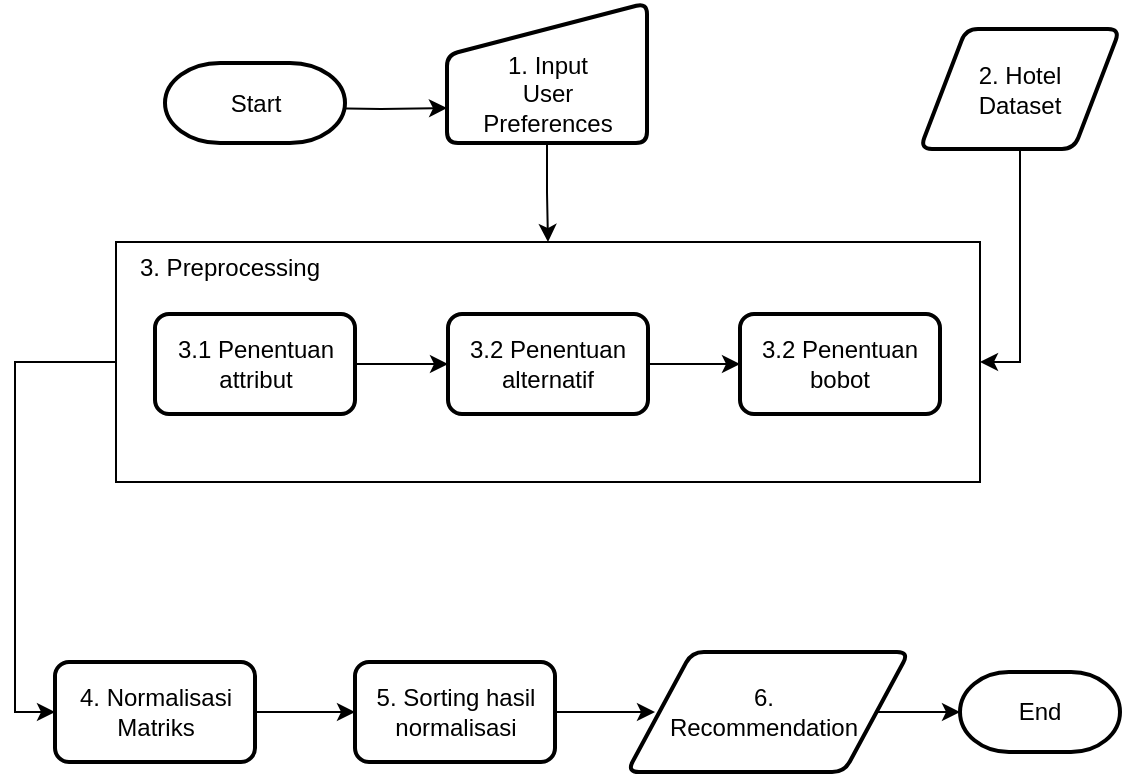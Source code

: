 <mxfile version="12.0.2" type="device" pages="1"><diagram id="_HTwfCt-k0bf89M6_Olr" name="Page-1"><mxGraphModel dx="1889" dy="1009" grid="1" gridSize="10" guides="1" tooltips="1" connect="1" arrows="1" fold="1" page="1" pageScale="1" pageWidth="850" pageHeight="1100" math="0" shadow="0"><root><mxCell id="0"/><mxCell id="1" parent="0"/><mxCell id="EcDlt1H9n26n1n2O9RGG-8" style="edgeStyle=orthogonalEdgeStyle;rounded=0;orthogonalLoop=1;jettySize=auto;html=1;entryX=0;entryY=0.75;entryDx=0;entryDy=0;" parent="1" target="CSc8-pLUoXkaMCVOCT46-2" edge="1"><mxGeometry relative="1" as="geometry"><mxPoint x="394" y="270.5" as="targetPoint"/><mxPoint x="276.5" y="293" as="sourcePoint"/></mxGeometry></mxCell><mxCell id="CSc8-pLUoXkaMCVOCT46-1" value="Start" style="strokeWidth=2;html=1;shape=mxgraph.flowchart.terminator;whiteSpace=wrap;" parent="1" vertex="1"><mxGeometry x="202.5" y="270.5" width="90" height="40" as="geometry"/></mxCell><mxCell id="EcDlt1H9n26n1n2O9RGG-14" style="edgeStyle=orthogonalEdgeStyle;rounded=0;orthogonalLoop=1;jettySize=auto;html=1;" parent="1" source="CSc8-pLUoXkaMCVOCT46-11" edge="1"><mxGeometry relative="1" as="geometry"><mxPoint x="447.5" y="595" as="targetPoint"/></mxGeometry></mxCell><mxCell id="CSc8-pLUoXkaMCVOCT46-11" value="5. Sorting hasil normalisasi" style="rounded=1;whiteSpace=wrap;html=1;absoluteArcSize=1;arcSize=14;strokeWidth=2;" parent="1" vertex="1"><mxGeometry x="297.5" y="570" width="100" height="50" as="geometry"/></mxCell><mxCell id="CSc8-pLUoXkaMCVOCT46-16" value="End" style="strokeWidth=2;html=1;shape=mxgraph.flowchart.terminator;whiteSpace=wrap;" parent="1" vertex="1"><mxGeometry x="600" y="575" width="80" height="40" as="geometry"/></mxCell><mxCell id="EcDlt1H9n26n1n2O9RGG-5" value="" style="group" parent="1" vertex="1" connectable="0"><mxGeometry x="343.5" y="250.5" width="100" height="60" as="geometry"/></mxCell><mxCell id="CSc8-pLUoXkaMCVOCT46-2" value="" style="verticalLabelPosition=bottom;verticalAlign=top;html=1;strokeWidth=2;shape=manualInput;whiteSpace=wrap;rounded=1;size=26;arcSize=11;" parent="EcDlt1H9n26n1n2O9RGG-5" vertex="1"><mxGeometry y="-10" width="100" height="70" as="geometry"/></mxCell><mxCell id="CSc8-pLUoXkaMCVOCT46-3" value="1. Input User Preferences" style="text;html=1;strokeColor=none;fillColor=none;align=center;verticalAlign=middle;whiteSpace=wrap;rounded=0;" parent="EcDlt1H9n26n1n2O9RGG-5" vertex="1"><mxGeometry x="25" y="25" width="50" height="20" as="geometry"/></mxCell><mxCell id="EcDlt1H9n26n1n2O9RGG-9" style="edgeStyle=orthogonalEdgeStyle;rounded=0;orthogonalLoop=1;jettySize=auto;html=1;entryX=0.5;entryY=0;entryDx=0;entryDy=0;" parent="1" source="CSc8-pLUoXkaMCVOCT46-2" target="EcDlt1H9n26n1n2O9RGG-4" edge="1"><mxGeometry relative="1" as="geometry"/></mxCell><mxCell id="EcDlt1H9n26n1n2O9RGG-11" style="edgeStyle=orthogonalEdgeStyle;rounded=0;orthogonalLoop=1;jettySize=auto;html=1;entryX=1;entryY=0.5;entryDx=0;entryDy=0;" parent="1" source="0vHhUGRvfgqJlHKH0KAy-1" target="EcDlt1H9n26n1n2O9RGG-4" edge="1"><mxGeometry relative="1" as="geometry"/></mxCell><mxCell id="EcDlt1H9n26n1n2O9RGG-4" value="" style="rounded=0;whiteSpace=wrap;html=1;" parent="1" vertex="1"><mxGeometry x="178" y="360" width="432" height="120" as="geometry"/></mxCell><mxCell id="CSc8-pLUoXkaMCVOCT46-5" value="3.1 Penentuan attribut" style="rounded=1;whiteSpace=wrap;html=1;absoluteArcSize=1;arcSize=14;strokeWidth=2;" parent="1" vertex="1"><mxGeometry x="197.5" y="396" width="100" height="50" as="geometry"/></mxCell><mxCell id="CSc8-pLUoXkaMCVOCT46-7" value="3.2 Penentuan alternatif" style="rounded=1;whiteSpace=wrap;html=1;absoluteArcSize=1;arcSize=14;strokeWidth=2;" parent="1" vertex="1"><mxGeometry x="344" y="396" width="100" height="50" as="geometry"/></mxCell><mxCell id="CSc8-pLUoXkaMCVOCT46-8" value="" style="endArrow=classic;html=1;exitX=1;exitY=0.5;exitDx=0;exitDy=0;entryX=0;entryY=0.5;entryDx=0;entryDy=0;" parent="1" source="CSc8-pLUoXkaMCVOCT46-5" target="CSc8-pLUoXkaMCVOCT46-7" edge="1"><mxGeometry width="50" height="50" relative="1" as="geometry"><mxPoint x="307.5" y="260" as="sourcePoint"/><mxPoint x="307.5" y="310" as="targetPoint"/></mxGeometry></mxCell><mxCell id="EcDlt1H9n26n1n2O9RGG-12" value="" style="group" parent="1" vertex="1" connectable="0"><mxGeometry x="433.5" y="565" width="141" height="60" as="geometry"/></mxCell><mxCell id="CSc8-pLUoXkaMCVOCT46-13" value="" style="verticalLabelPosition=bottom;verticalAlign=top;html=1;strokeWidth=2;shape=parallelogram;perimeter=parallelogramPerimeter;whiteSpace=wrap;rounded=1;arcSize=12;size=0.23;" parent="EcDlt1H9n26n1n2O9RGG-12" vertex="1"><mxGeometry width="141" height="60" as="geometry"/></mxCell><mxCell id="CSc8-pLUoXkaMCVOCT46-15" value="6. Recommendation" style="text;html=1;strokeColor=none;fillColor=none;align=center;verticalAlign=middle;whiteSpace=wrap;rounded=0;" parent="EcDlt1H9n26n1n2O9RGG-12" vertex="1"><mxGeometry x="41.215" y="20" width="54.231" height="20" as="geometry"/></mxCell><mxCell id="EcDlt1H9n26n1n2O9RGG-15" style="edgeStyle=orthogonalEdgeStyle;rounded=0;orthogonalLoop=1;jettySize=auto;html=1;entryX=0;entryY=0.5;entryDx=0;entryDy=0;entryPerimeter=0;" parent="1" source="CSc8-pLUoXkaMCVOCT46-13" target="CSc8-pLUoXkaMCVOCT46-16" edge="1"><mxGeometry relative="1" as="geometry"/></mxCell><mxCell id="EcDlt1H9n26n1n2O9RGG-17" value="" style="edgeStyle=orthogonalEdgeStyle;rounded=0;orthogonalLoop=1;jettySize=auto;html=1;" parent="1" source="CSc8-pLUoXkaMCVOCT46-9" target="CSc8-pLUoXkaMCVOCT46-11" edge="1"><mxGeometry relative="1" as="geometry"/></mxCell><mxCell id="CSc8-pLUoXkaMCVOCT46-9" value="4. Normalisasi Matriks" style="rounded=1;whiteSpace=wrap;html=1;absoluteArcSize=1;arcSize=14;strokeWidth=2;" parent="1" vertex="1"><mxGeometry x="147.5" y="570" width="100" height="50" as="geometry"/></mxCell><mxCell id="EcDlt1H9n26n1n2O9RGG-16" style="edgeStyle=orthogonalEdgeStyle;rounded=0;orthogonalLoop=1;jettySize=auto;html=1;entryX=0;entryY=0.5;entryDx=0;entryDy=0;exitX=0;exitY=0.5;exitDx=0;exitDy=0;" parent="1" source="EcDlt1H9n26n1n2O9RGG-4" target="CSc8-pLUoXkaMCVOCT46-9" edge="1"><mxGeometry relative="1" as="geometry"><mxPoint x="178" y="420" as="sourcePoint"/><mxPoint x="190" y="595" as="targetPoint"/><Array as="points"/></mxGeometry></mxCell><mxCell id="EcDlt1H9n26n1n2O9RGG-18" value="" style="group" parent="1" vertex="1" connectable="0"><mxGeometry x="580" y="253.5" width="100" height="60" as="geometry"/></mxCell><mxCell id="EcDlt1H9n26n1n2O9RGG-3" value="" style="group" parent="EcDlt1H9n26n1n2O9RGG-18" vertex="1" connectable="0"><mxGeometry width="100" height="60" as="geometry"/></mxCell><mxCell id="EcDlt1H9n26n1n2O9RGG-1" value="" style="verticalLabelPosition=bottom;verticalAlign=top;html=1;strokeWidth=2;shape=parallelogram;perimeter=parallelogramPerimeter;whiteSpace=wrap;rounded=1;arcSize=12;size=0.23;" parent="EcDlt1H9n26n1n2O9RGG-3" vertex="1"><mxGeometry width="100" height="60" as="geometry"/></mxCell><mxCell id="EcDlt1H9n26n1n2O9RGG-2" value="2. Hotel Dataset" style="text;html=1;strokeColor=none;fillColor=none;align=center;verticalAlign=middle;whiteSpace=wrap;rounded=0;" parent="EcDlt1H9n26n1n2O9RGG-3" vertex="1"><mxGeometry x="25" y="20" width="50" height="20" as="geometry"/></mxCell><mxCell id="EcDlt1H9n26n1n2O9RGG-20" value="3. Preprocessing" style="text;html=1;strokeColor=none;fillColor=none;align=center;verticalAlign=middle;whiteSpace=wrap;rounded=0;" parent="1" vertex="1"><mxGeometry x="185" y="363" width="100" height="20" as="geometry"/></mxCell><mxCell id="0vHhUGRvfgqJlHKH0KAy-1" value="3.2 Penentuan bobot" style="rounded=1;whiteSpace=wrap;html=1;absoluteArcSize=1;arcSize=14;strokeWidth=2;" vertex="1" parent="1"><mxGeometry x="490" y="396" width="100" height="50" as="geometry"/></mxCell><mxCell id="0vHhUGRvfgqJlHKH0KAy-2" style="edgeStyle=orthogonalEdgeStyle;rounded=0;orthogonalLoop=1;jettySize=auto;html=1;entryX=1;entryY=0.5;entryDx=0;entryDy=0;" edge="1" parent="1" source="EcDlt1H9n26n1n2O9RGG-1" target="EcDlt1H9n26n1n2O9RGG-4"><mxGeometry relative="1" as="geometry"><mxPoint x="523" y="308.5" as="sourcePoint"/><mxPoint x="590" y="421" as="targetPoint"/></mxGeometry></mxCell><mxCell id="0vHhUGRvfgqJlHKH0KAy-3" value="" style="endArrow=classic;html=1;entryX=0;entryY=0.5;entryDx=0;entryDy=0;exitX=1;exitY=0.5;exitDx=0;exitDy=0;" edge="1" parent="1" source="CSc8-pLUoXkaMCVOCT46-7" target="0vHhUGRvfgqJlHKH0KAy-1"><mxGeometry width="50" height="50" relative="1" as="geometry"><mxPoint x="120" y="700" as="sourcePoint"/><mxPoint x="170" y="650" as="targetPoint"/></mxGeometry></mxCell></root></mxGraphModel></diagram></mxfile>